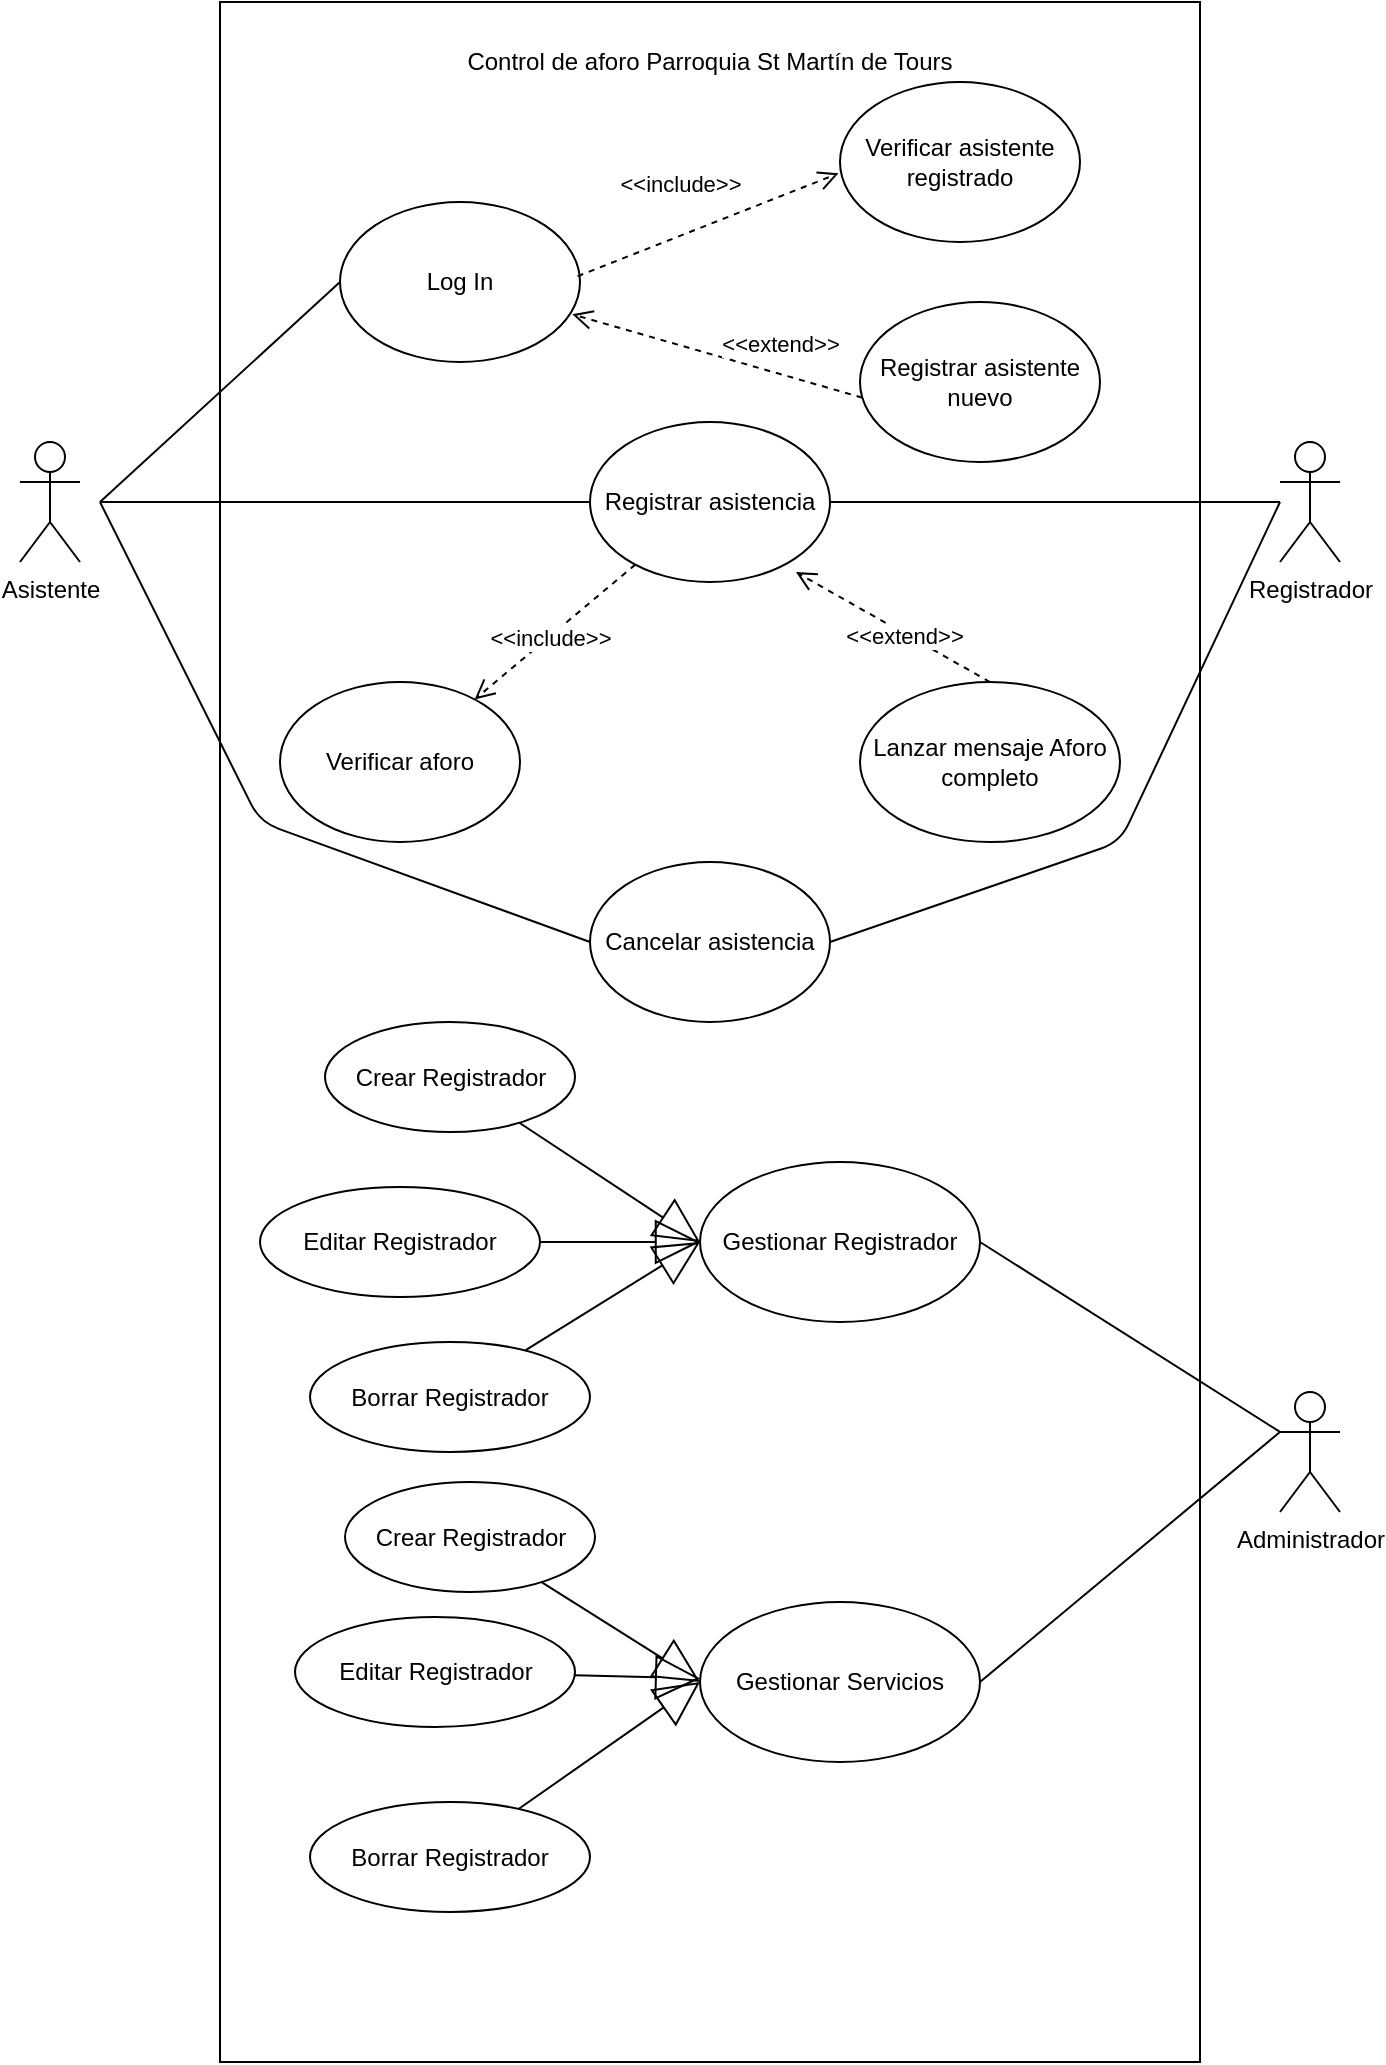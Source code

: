 <mxfile version="15.4.1" type="device"><diagram id="UATAt1GxjI8y4lf_9Z74" name="Page-1"><mxGraphModel dx="2204" dy="1218" grid="1" gridSize="10" guides="1" tooltips="1" connect="1" arrows="1" fold="1" page="1" pageScale="1" pageWidth="827" pageHeight="1169" math="0" shadow="0"><root><mxCell id="0"/><mxCell id="1" parent="0"/><mxCell id="zOcjhHb-c0GJ-wT5SeOR-22" value="" style="rounded=0;whiteSpace=wrap;html=1;" parent="1" vertex="1"><mxGeometry x="160" y="30" width="490" height="1030" as="geometry"/></mxCell><mxCell id="zOcjhHb-c0GJ-wT5SeOR-23" value="Control de aforo Parroquia St Martín de Tours" style="text;html=1;strokeColor=none;fillColor=none;align=center;verticalAlign=middle;whiteSpace=wrap;rounded=0;" parent="1" vertex="1"><mxGeometry x="270" y="50" width="270" height="20" as="geometry"/></mxCell><mxCell id="zOcjhHb-c0GJ-wT5SeOR-26" value="Asistente" style="shape=umlActor;verticalLabelPosition=bottom;verticalAlign=top;html=1;outlineConnect=0;" parent="1" vertex="1"><mxGeometry x="60" y="250" width="30" height="60" as="geometry"/></mxCell><mxCell id="zOcjhHb-c0GJ-wT5SeOR-29" value="Registrador" style="shape=umlActor;verticalLabelPosition=bottom;verticalAlign=top;html=1;outlineConnect=0;" parent="1" vertex="1"><mxGeometry x="690" y="250" width="30" height="60" as="geometry"/></mxCell><mxCell id="zOcjhHb-c0GJ-wT5SeOR-35" value="Log In" style="ellipse;whiteSpace=wrap;html=1;" parent="1" vertex="1"><mxGeometry x="220" y="130" width="120" height="80" as="geometry"/></mxCell><mxCell id="zOcjhHb-c0GJ-wT5SeOR-36" value="&lt;div&gt;Registrar asistencia&lt;br&gt;&lt;/div&gt;" style="ellipse;whiteSpace=wrap;html=1;" parent="1" vertex="1"><mxGeometry x="345" y="240" width="120" height="80" as="geometry"/></mxCell><mxCell id="zOcjhHb-c0GJ-wT5SeOR-37" value="Cancelar asistencia" style="ellipse;whiteSpace=wrap;html=1;" parent="1" vertex="1"><mxGeometry x="345" y="460" width="120" height="80" as="geometry"/></mxCell><mxCell id="zOcjhHb-c0GJ-wT5SeOR-38" value="" style="endArrow=none;html=1;entryX=0;entryY=0.5;entryDx=0;entryDy=0;" parent="1" target="zOcjhHb-c0GJ-wT5SeOR-35" edge="1"><mxGeometry width="50" height="50" relative="1" as="geometry"><mxPoint x="100" y="280" as="sourcePoint"/><mxPoint x="150" y="400" as="targetPoint"/></mxGeometry></mxCell><mxCell id="zOcjhHb-c0GJ-wT5SeOR-39" value="" style="endArrow=none;html=1;entryX=0;entryY=0.5;entryDx=0;entryDy=0;" parent="1" target="zOcjhHb-c0GJ-wT5SeOR-36" edge="1"><mxGeometry width="50" height="50" relative="1" as="geometry"><mxPoint x="100" y="280" as="sourcePoint"/><mxPoint x="580" y="270" as="targetPoint"/></mxGeometry></mxCell><mxCell id="zOcjhHb-c0GJ-wT5SeOR-40" value="" style="endArrow=none;html=1;entryX=0;entryY=0.5;entryDx=0;entryDy=0;" parent="1" target="zOcjhHb-c0GJ-wT5SeOR-37" edge="1"><mxGeometry width="50" height="50" relative="1" as="geometry"><mxPoint x="100" y="280" as="sourcePoint"/><mxPoint x="580" y="270" as="targetPoint"/><Array as="points"><mxPoint x="180" y="440"/></Array></mxGeometry></mxCell><mxCell id="zOcjhHb-c0GJ-wT5SeOR-46" value="Verificar asistente registrado" style="ellipse;whiteSpace=wrap;html=1;" parent="1" vertex="1"><mxGeometry x="470" y="70" width="120" height="80" as="geometry"/></mxCell><mxCell id="zOcjhHb-c0GJ-wT5SeOR-53" value="&amp;lt;&amp;lt;include&amp;gt;&amp;gt;" style="html=1;verticalAlign=bottom;endArrow=open;dashed=1;endSize=8;entryX=-0.006;entryY=0.571;entryDx=0;entryDy=0;entryPerimeter=0;exitX=0.99;exitY=0.464;exitDx=0;exitDy=0;exitPerimeter=0;" parent="1" source="zOcjhHb-c0GJ-wT5SeOR-35" target="zOcjhHb-c0GJ-wT5SeOR-46" edge="1"><mxGeometry x="-0.127" y="16" relative="1" as="geometry"><mxPoint x="530" y="270" as="sourcePoint"/><mxPoint x="450" y="270" as="targetPoint"/><Array as="points"/><mxPoint as="offset"/></mxGeometry></mxCell><mxCell id="zOcjhHb-c0GJ-wT5SeOR-54" value="Registrar asistente nuevo" style="ellipse;whiteSpace=wrap;html=1;" parent="1" vertex="1"><mxGeometry x="480" y="180" width="120" height="80" as="geometry"/></mxCell><mxCell id="zOcjhHb-c0GJ-wT5SeOR-55" value="&amp;lt;&amp;lt;extend&amp;gt;&amp;gt;" style="html=1;verticalAlign=bottom;endArrow=open;dashed=1;endSize=8;entryX=0.968;entryY=0.702;entryDx=0;entryDy=0;entryPerimeter=0;exitX=0.01;exitY=0.598;exitDx=0;exitDy=0;exitPerimeter=0;" parent="1" source="zOcjhHb-c0GJ-wT5SeOR-54" target="zOcjhHb-c0GJ-wT5SeOR-35" edge="1"><mxGeometry x="-0.41" y="-6" relative="1" as="geometry"><mxPoint x="348.0" y="230" as="sourcePoint"/><mxPoint x="478.48" y="178.56" as="targetPoint"/><Array as="points"/><mxPoint as="offset"/></mxGeometry></mxCell><mxCell id="zOcjhHb-c0GJ-wT5SeOR-56" value="Verificar aforo" style="ellipse;whiteSpace=wrap;html=1;" parent="1" vertex="1"><mxGeometry x="190" y="370" width="120" height="80" as="geometry"/></mxCell><mxCell id="zOcjhHb-c0GJ-wT5SeOR-57" value="Lanzar mensaje Aforo completo" style="ellipse;whiteSpace=wrap;html=1;" parent="1" vertex="1"><mxGeometry x="480" y="370" width="130" height="80" as="geometry"/></mxCell><mxCell id="zOcjhHb-c0GJ-wT5SeOR-58" value="&amp;lt;&amp;lt;include&amp;gt;&amp;gt;" style="html=1;verticalAlign=bottom;endArrow=open;dashed=1;endSize=8;" parent="1" source="zOcjhHb-c0GJ-wT5SeOR-36" target="zOcjhHb-c0GJ-wT5SeOR-56" edge="1"><mxGeometry x="0.187" y="7" relative="1" as="geometry"><mxPoint x="349" y="320" as="sourcePoint"/><mxPoint x="479.28" y="125.68" as="targetPoint"/><Array as="points"/><mxPoint as="offset"/></mxGeometry></mxCell><mxCell id="zOcjhHb-c0GJ-wT5SeOR-59" value="&amp;lt;&amp;lt;extend&amp;gt;&amp;gt;" style="html=1;verticalAlign=bottom;endArrow=open;dashed=1;endSize=8;entryX=0.858;entryY=0.938;entryDx=0;entryDy=0;entryPerimeter=0;exitX=0.5;exitY=0;exitDx=0;exitDy=0;" parent="1" source="zOcjhHb-c0GJ-wT5SeOR-57" target="zOcjhHb-c0GJ-wT5SeOR-36" edge="1"><mxGeometry x="-0.198" y="9" relative="1" as="geometry"><mxPoint x="540" y="400" as="sourcePoint"/><mxPoint x="394.96" y="358.32" as="targetPoint"/><Array as="points"/><mxPoint as="offset"/></mxGeometry></mxCell><mxCell id="zOcjhHb-c0GJ-wT5SeOR-60" value="" style="endArrow=none;html=1;entryX=1;entryY=0.5;entryDx=0;entryDy=0;" parent="1" source="zOcjhHb-c0GJ-wT5SeOR-29" target="zOcjhHb-c0GJ-wT5SeOR-36" edge="1"><mxGeometry width="50" height="50" relative="1" as="geometry"><mxPoint x="110" y="290" as="sourcePoint"/><mxPoint x="330" y="330" as="targetPoint"/></mxGeometry></mxCell><mxCell id="zOcjhHb-c0GJ-wT5SeOR-61" value="" style="endArrow=none;html=1;entryX=1;entryY=0.5;entryDx=0;entryDy=0;" parent="1" target="zOcjhHb-c0GJ-wT5SeOR-37" edge="1"><mxGeometry width="50" height="50" relative="1" as="geometry"><mxPoint x="690" y="280" as="sourcePoint"/><mxPoint x="460" y="330" as="targetPoint"/><Array as="points"><mxPoint x="610" y="450"/></Array></mxGeometry></mxCell><mxCell id="3koFDuGVqmBjGAS1WxOZ-1" value="Gestionar Registrador" style="ellipse;whiteSpace=wrap;html=1;" vertex="1" parent="1"><mxGeometry x="400" y="610" width="140" height="80" as="geometry"/></mxCell><mxCell id="3koFDuGVqmBjGAS1WxOZ-9" value="Gestionar Servicios" style="ellipse;whiteSpace=wrap;html=1;" vertex="1" parent="1"><mxGeometry x="400" y="830" width="140" height="80" as="geometry"/></mxCell><mxCell id="3koFDuGVqmBjGAS1WxOZ-55" style="rounded=0;orthogonalLoop=1;jettySize=auto;html=1;entryX=0;entryY=0.5;entryDx=0;entryDy=0;endArrow=block;endFill=0;startSize=20;endSize=20;" edge="1" parent="1" source="3koFDuGVqmBjGAS1WxOZ-10" target="3koFDuGVqmBjGAS1WxOZ-1"><mxGeometry relative="1" as="geometry"/></mxCell><mxCell id="3koFDuGVqmBjGAS1WxOZ-10" value="Crear Registrador" style="ellipse;whiteSpace=wrap;html=1;" vertex="1" parent="1"><mxGeometry x="212.5" y="540" width="125" height="55" as="geometry"/></mxCell><mxCell id="3koFDuGVqmBjGAS1WxOZ-56" style="edgeStyle=none;rounded=0;orthogonalLoop=1;jettySize=auto;html=1;endArrow=block;endFill=0;startSize=20;endSize=20;" edge="1" parent="1" source="3koFDuGVqmBjGAS1WxOZ-11" target="3koFDuGVqmBjGAS1WxOZ-1"><mxGeometry relative="1" as="geometry"/></mxCell><mxCell id="3koFDuGVqmBjGAS1WxOZ-11" value="Editar Registrador" style="ellipse;whiteSpace=wrap;html=1;" vertex="1" parent="1"><mxGeometry x="180" y="622.5" width="140" height="55" as="geometry"/></mxCell><mxCell id="3koFDuGVqmBjGAS1WxOZ-12" value="Administrador" style="shape=umlActor;verticalLabelPosition=bottom;verticalAlign=top;html=1;outlineConnect=0;" vertex="1" parent="1"><mxGeometry x="690" y="725" width="30" height="60" as="geometry"/></mxCell><mxCell id="3koFDuGVqmBjGAS1WxOZ-57" style="edgeStyle=none;rounded=0;orthogonalLoop=1;jettySize=auto;html=1;entryX=0;entryY=0.5;entryDx=0;entryDy=0;endArrow=block;endFill=0;startSize=20;endSize=20;" edge="1" parent="1" source="3koFDuGVqmBjGAS1WxOZ-13" target="3koFDuGVqmBjGAS1WxOZ-1"><mxGeometry relative="1" as="geometry"/></mxCell><mxCell id="3koFDuGVqmBjGAS1WxOZ-13" value="Borrar Registrador" style="ellipse;whiteSpace=wrap;html=1;" vertex="1" parent="1"><mxGeometry x="205" y="700" width="140" height="55" as="geometry"/></mxCell><mxCell id="3koFDuGVqmBjGAS1WxOZ-17" value="" style="endArrow=none;html=1;entryX=1;entryY=0.5;entryDx=0;entryDy=0;exitX=0;exitY=0.333;exitDx=0;exitDy=0;exitPerimeter=0;" edge="1" parent="1" source="3koFDuGVqmBjGAS1WxOZ-12" target="3koFDuGVqmBjGAS1WxOZ-1"><mxGeometry width="50" height="50" relative="1" as="geometry"><mxPoint x="700" y="290" as="sourcePoint"/><mxPoint x="475" y="510" as="targetPoint"/><Array as="points"/></mxGeometry></mxCell><mxCell id="3koFDuGVqmBjGAS1WxOZ-19" value="" style="endArrow=none;html=1;entryX=1;entryY=0.5;entryDx=0;entryDy=0;exitX=0;exitY=0.333;exitDx=0;exitDy=0;exitPerimeter=0;" edge="1" parent="1" source="3koFDuGVqmBjGAS1WxOZ-12" target="3koFDuGVqmBjGAS1WxOZ-9"><mxGeometry width="50" height="50" relative="1" as="geometry"><mxPoint x="700" y="290" as="sourcePoint"/><mxPoint x="475" y="510" as="targetPoint"/><Array as="points"/></mxGeometry></mxCell><mxCell id="3koFDuGVqmBjGAS1WxOZ-58" style="edgeStyle=none;rounded=0;orthogonalLoop=1;jettySize=auto;html=1;endArrow=block;endFill=0;startSize=20;endSize=20;entryX=0;entryY=0.5;entryDx=0;entryDy=0;" edge="1" parent="1" source="3koFDuGVqmBjGAS1WxOZ-52" target="3koFDuGVqmBjGAS1WxOZ-9"><mxGeometry relative="1" as="geometry"><mxPoint x="400" y="650" as="targetPoint"/><Array as="points"/></mxGeometry></mxCell><mxCell id="3koFDuGVqmBjGAS1WxOZ-52" value="Crear Registrador" style="ellipse;whiteSpace=wrap;html=1;" vertex="1" parent="1"><mxGeometry x="222.5" y="770" width="125" height="55" as="geometry"/></mxCell><mxCell id="3koFDuGVqmBjGAS1WxOZ-59" style="edgeStyle=none;rounded=0;orthogonalLoop=1;jettySize=auto;html=1;endArrow=block;endFill=0;startSize=20;endSize=20;" edge="1" parent="1" source="3koFDuGVqmBjGAS1WxOZ-53" target="3koFDuGVqmBjGAS1WxOZ-9"><mxGeometry relative="1" as="geometry"/></mxCell><mxCell id="3koFDuGVqmBjGAS1WxOZ-53" value="Editar Registrador" style="ellipse;whiteSpace=wrap;html=1;" vertex="1" parent="1"><mxGeometry x="197.5" y="837.5" width="140" height="55" as="geometry"/></mxCell><mxCell id="3koFDuGVqmBjGAS1WxOZ-60" style="edgeStyle=none;rounded=0;orthogonalLoop=1;jettySize=auto;html=1;entryX=0;entryY=0.5;entryDx=0;entryDy=0;endArrow=block;endFill=0;startSize=20;endSize=20;" edge="1" parent="1" source="3koFDuGVqmBjGAS1WxOZ-54" target="3koFDuGVqmBjGAS1WxOZ-9"><mxGeometry relative="1" as="geometry"/></mxCell><mxCell id="3koFDuGVqmBjGAS1WxOZ-54" value="Borrar Registrador" style="ellipse;whiteSpace=wrap;html=1;" vertex="1" parent="1"><mxGeometry x="205" y="930" width="140" height="55" as="geometry"/></mxCell></root></mxGraphModel></diagram></mxfile>